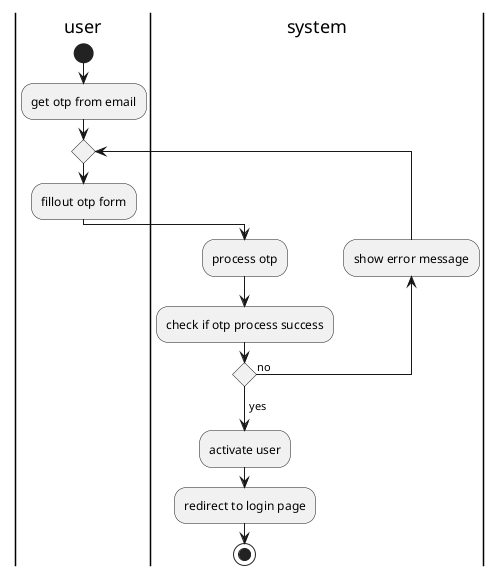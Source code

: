 @startuml activate user

|user|
start
:get otp from email;
repeat 
:fillout otp form;
|system|
:process otp;
:check if otp process success;
backward:show error message;
repeat while() is (no)
-> yes;
:activate user;
:redirect to login page;
stop

@enduml